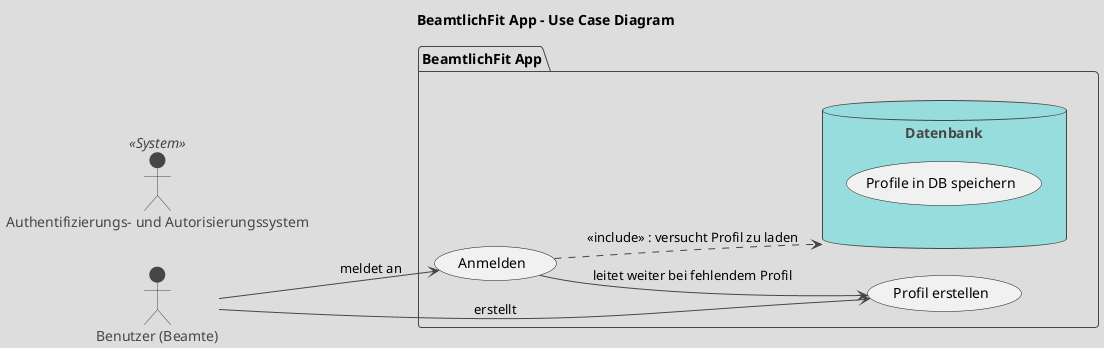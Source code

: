 @startuml
!theme toy
title BeamtlichFit App - Use Case Diagram

left to right direction
skinparam actorStyle stick

package "BeamtlichFit App" {

    usecase "Profil erstellen" as UC1_Profilestellung
    usecase "Anmelden" as UC2_Anmelden
    
    database "Datenbank" as DB {
        usecase "Profile in DB speichern" as DB_UC1
       
    }

}

actor "Benutzer (Beamte)" as User
actor "Authentifizierungs- und Autorisierungssystem" as AuthSystem <<System>>


User --> UC1_Profilestellung : erstellt
User --> UC2_Anmelden : meldet an



UC2_Anmelden --> UC1_Profilestellung : leitet weiter bei fehlendem Profil
UC2_Anmelden ..> DB : <<include>> : versucht Profil zu laden

@enduml
